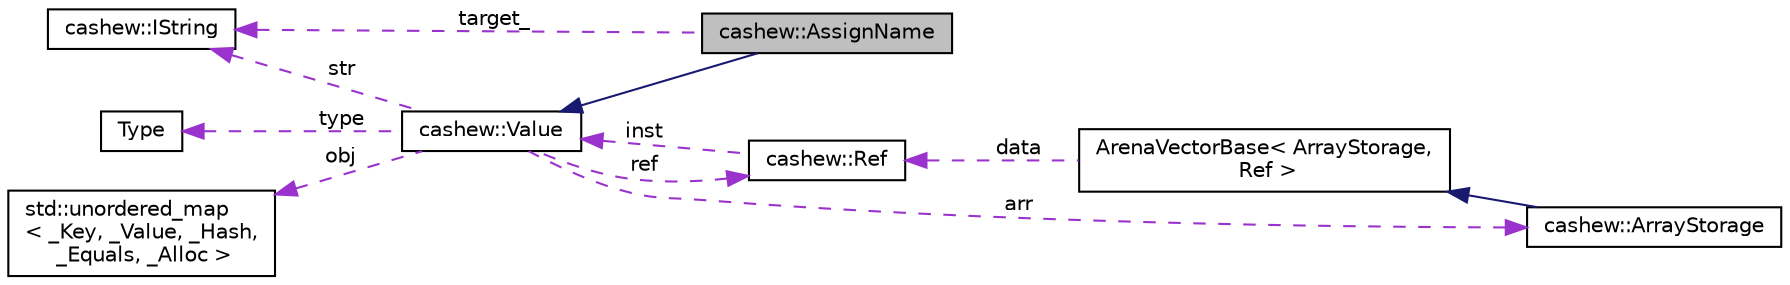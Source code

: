 digraph "cashew::AssignName"
{
  edge [fontname="Helvetica",fontsize="10",labelfontname="Helvetica",labelfontsize="10"];
  node [fontname="Helvetica",fontsize="10",shape=record];
  rankdir="LR";
  Node2 [label="cashew::AssignName",height=0.2,width=0.4,color="black", fillcolor="grey75", style="filled", fontcolor="black"];
  Node3 -> Node2 [dir="back",color="midnightblue",fontsize="10",style="solid"];
  Node3 [label="cashew::Value",height=0.2,width=0.4,color="black", fillcolor="white", style="filled",URL="$structcashew_1_1_value.html"];
  Node4 -> Node3 [dir="back",color="darkorchid3",fontsize="10",style="dashed",label=" str" ];
  Node4 [label="cashew::IString",height=0.2,width=0.4,color="black", fillcolor="white", style="filled",URL="$structcashew_1_1_i_string.html"];
  Node5 -> Node3 [dir="back",color="darkorchid3",fontsize="10",style="dashed",label=" arr" ];
  Node5 [label="cashew::ArrayStorage",height=0.2,width=0.4,color="black", fillcolor="white", style="filled",URL="$classcashew_1_1_array_storage.html"];
  Node6 -> Node5 [dir="back",color="midnightblue",fontsize="10",style="solid"];
  Node6 [label="ArenaVectorBase\< ArrayStorage,\l Ref \>",height=0.2,width=0.4,color="black", fillcolor="white", style="filled",URL="$class_arena_vector_base.html"];
  Node7 -> Node6 [dir="back",color="darkorchid3",fontsize="10",style="dashed",label=" data" ];
  Node7 [label="cashew::Ref",height=0.2,width=0.4,color="black", fillcolor="white", style="filled",URL="$structcashew_1_1_ref.html"];
  Node3 -> Node7 [dir="back",color="darkorchid3",fontsize="10",style="dashed",label=" inst" ];
  Node8 -> Node3 [dir="back",color="darkorchid3",fontsize="10",style="dashed",label=" type" ];
  Node8 [label="Type",height=0.2,width=0.4,color="black", fillcolor="white", style="filled",URL="$struct_type.html"];
  Node9 -> Node3 [dir="back",color="darkorchid3",fontsize="10",style="dashed",label=" obj" ];
  Node9 [label="std::unordered_map\l\< _Key, _Value, _Hash,\l _Equals, _Alloc \>",height=0.2,width=0.4,color="black", fillcolor="white", style="filled",URL="$classstd_1_1unordered__map.html"];
  Node7 -> Node3 [dir="back",color="darkorchid3",fontsize="10",style="dashed",label=" ref" ];
  Node4 -> Node2 [dir="back",color="darkorchid3",fontsize="10",style="dashed",label=" target_" ];
}
